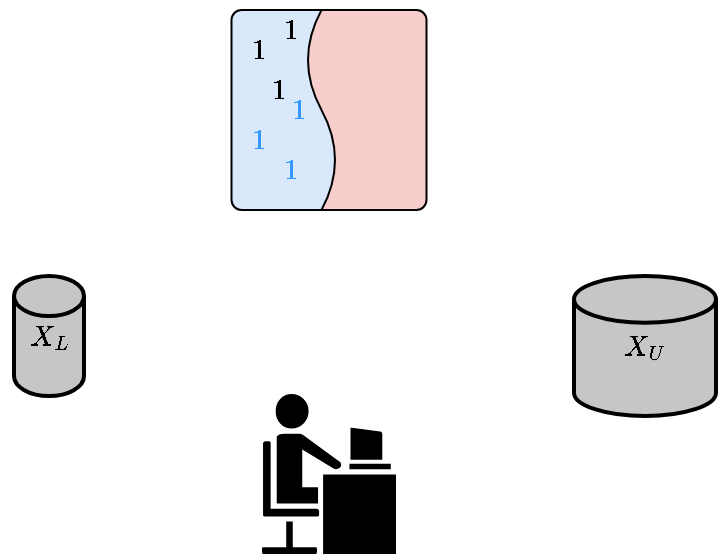 <mxfile version="24.7.6">
  <diagram name="Page-1" id="9KtswiF1WxbNuCBvQSI7">
    <mxGraphModel dx="854" dy="494" grid="1" gridSize="10" guides="1" tooltips="1" connect="1" arrows="1" fold="1" page="1" pageScale="1" pageWidth="75" pageHeight="85" math="1" shadow="0">
      <root>
        <mxCell id="0" />
        <mxCell id="1" parent="0" />
        <mxCell id="A6JmzJu9t_XA9SC4_fQP-3" value="" style="shape=mxgraph.cisco.people.androgenous_person;html=1;pointerEvents=1;dashed=0;fillColor=#000000;strokeColor=#ffffff;strokeWidth=2;verticalLabelPosition=bottom;verticalAlign=top;align=center;outlineConnect=0;" vertex="1" parent="1">
          <mxGeometry x="-37" y="43" width="69" height="82" as="geometry" />
        </mxCell>
        <mxCell id="A6JmzJu9t_XA9SC4_fQP-7" value="$$X_L$$" style="strokeWidth=2;html=1;shape=mxgraph.flowchart.database;whiteSpace=wrap;fillColor=#C4C6C8;" vertex="1" parent="1">
          <mxGeometry x="-160" y="-15" width="35" height="60" as="geometry" />
        </mxCell>
        <mxCell id="A6JmzJu9t_XA9SC4_fQP-8" value="$$X_U$$" style="strokeWidth=2;html=1;shape=mxgraph.flowchart.database;whiteSpace=wrap;fillColor=#C4C6C8;" vertex="1" parent="1">
          <mxGeometry x="120" y="-15" width="71" height="70" as="geometry" />
        </mxCell>
        <mxCell id="A6JmzJu9t_XA9SC4_fQP-19" value="" style="strokeWidth=1;html=1;shape=mxgraph.flowchart.document2;whiteSpace=wrap;size=0.25;rotation=-90;fillColor=#dae8fc;strokeColor=#000000;" vertex="1" parent="1">
          <mxGeometry x="-71.25" y="-128" width="100" height="60" as="geometry" />
        </mxCell>
        <mxCell id="A6JmzJu9t_XA9SC4_fQP-20" value="" style="strokeWidth=1;html=1;shape=mxgraph.flowchart.document2;whiteSpace=wrap;size=0.25;rotation=90;fillColor=#f8cecc;strokeColor=#000000;" vertex="1" parent="1">
          <mxGeometry x="-33.75" y="-128" width="100" height="60" as="geometry" />
        </mxCell>
        <mxCell id="A6JmzJu9t_XA9SC4_fQP-21" value="$$1$$" style="text;html=1;align=center;verticalAlign=middle;whiteSpace=wrap;rounded=0;" vertex="1" parent="1">
          <mxGeometry x="-47" y="-143" width="20" height="30" as="geometry" />
        </mxCell>
        <mxCell id="A6JmzJu9t_XA9SC4_fQP-22" value="$$1$$" style="text;html=1;align=center;verticalAlign=middle;whiteSpace=wrap;rounded=0;" vertex="1" parent="1">
          <mxGeometry x="-37" y="-123" width="20" height="30" as="geometry" />
        </mxCell>
        <mxCell id="A6JmzJu9t_XA9SC4_fQP-23" value="&lt;font color=&quot;#3399ff&quot;&gt;$$1$$&lt;/font&gt;" style="text;html=1;align=center;verticalAlign=middle;whiteSpace=wrap;rounded=0;" vertex="1" parent="1">
          <mxGeometry x="-27" y="-113" width="20" height="30" as="geometry" />
        </mxCell>
        <mxCell id="A6JmzJu9t_XA9SC4_fQP-24" value="&lt;font color=&quot;#3399ff&quot;&gt;$$1$$&lt;/font&gt;" style="text;html=1;align=center;verticalAlign=middle;whiteSpace=wrap;rounded=0;" vertex="1" parent="1">
          <mxGeometry x="-47" y="-98" width="20" height="30" as="geometry" />
        </mxCell>
        <mxCell id="A6JmzJu9t_XA9SC4_fQP-25" value="$$1$$" style="text;html=1;align=center;verticalAlign=middle;whiteSpace=wrap;rounded=0;" vertex="1" parent="1">
          <mxGeometry x="-31.25" y="-153" width="20" height="30" as="geometry" />
        </mxCell>
        <mxCell id="A6JmzJu9t_XA9SC4_fQP-26" value="&lt;font color=&quot;#3399ff&quot;&gt;$$1$$&lt;/font&gt;" style="text;html=1;align=center;verticalAlign=middle;whiteSpace=wrap;rounded=0;" vertex="1" parent="1">
          <mxGeometry x="-31.25" y="-83" width="20" height="30" as="geometry" />
        </mxCell>
      </root>
    </mxGraphModel>
  </diagram>
</mxfile>
